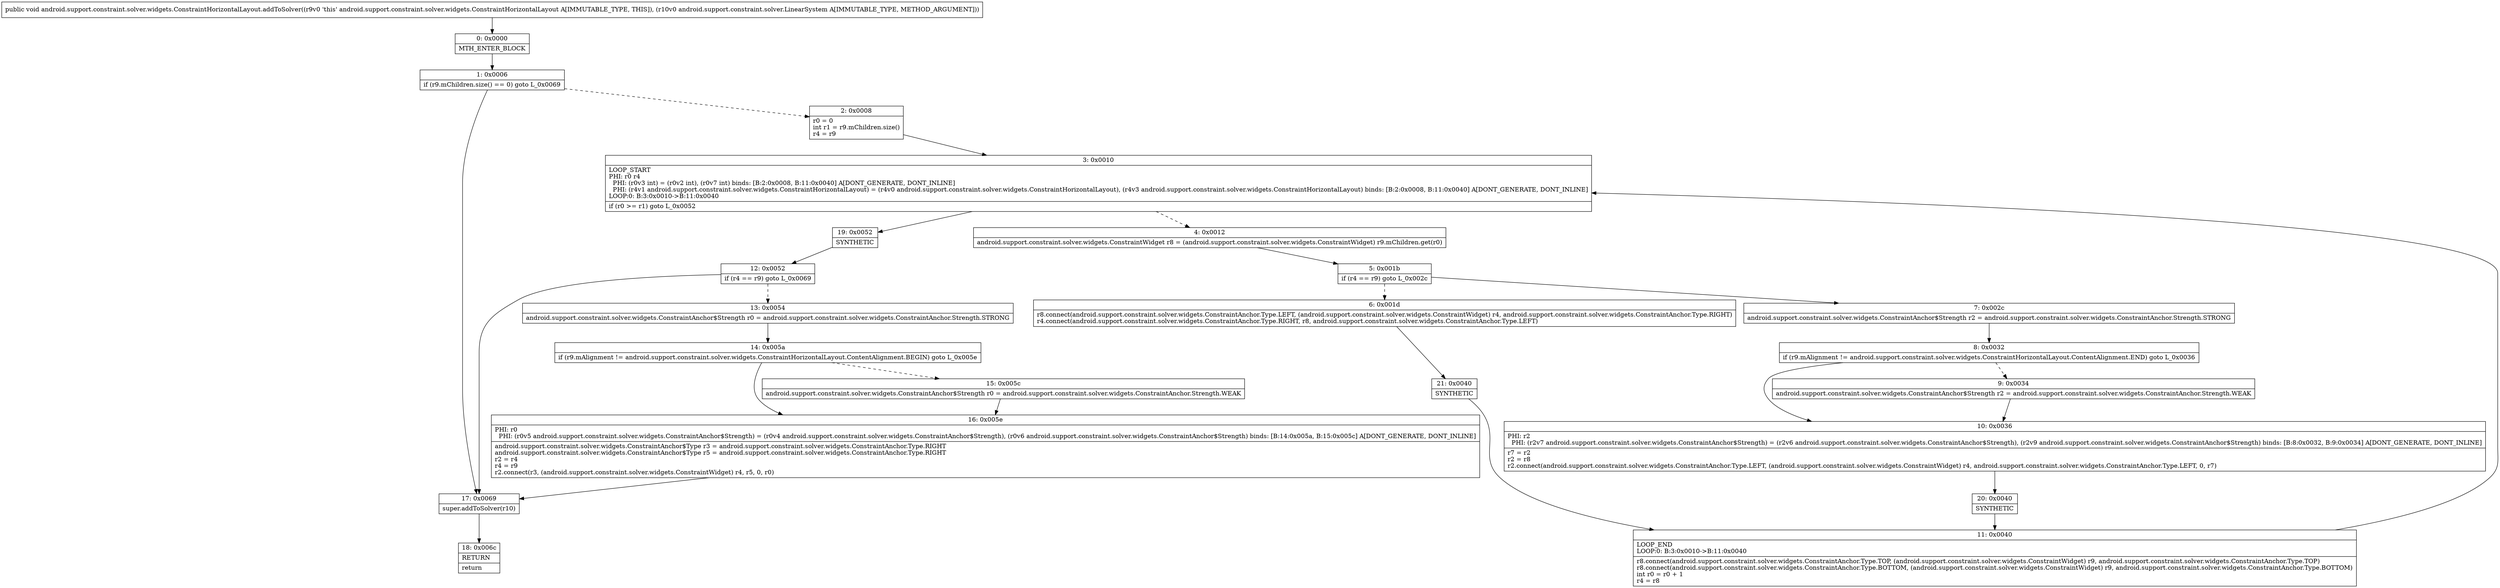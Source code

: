 digraph "CFG forandroid.support.constraint.solver.widgets.ConstraintHorizontalLayout.addToSolver(Landroid\/support\/constraint\/solver\/LinearSystem;)V" {
Node_0 [shape=record,label="{0\:\ 0x0000|MTH_ENTER_BLOCK\l}"];
Node_1 [shape=record,label="{1\:\ 0x0006|if (r9.mChildren.size() == 0) goto L_0x0069\l}"];
Node_2 [shape=record,label="{2\:\ 0x0008|r0 = 0\lint r1 = r9.mChildren.size()\lr4 = r9\l}"];
Node_3 [shape=record,label="{3\:\ 0x0010|LOOP_START\lPHI: r0 r4 \l  PHI: (r0v3 int) = (r0v2 int), (r0v7 int) binds: [B:2:0x0008, B:11:0x0040] A[DONT_GENERATE, DONT_INLINE]\l  PHI: (r4v1 android.support.constraint.solver.widgets.ConstraintHorizontalLayout) = (r4v0 android.support.constraint.solver.widgets.ConstraintHorizontalLayout), (r4v3 android.support.constraint.solver.widgets.ConstraintHorizontalLayout) binds: [B:2:0x0008, B:11:0x0040] A[DONT_GENERATE, DONT_INLINE]\lLOOP:0: B:3:0x0010\-\>B:11:0x0040\l|if (r0 \>= r1) goto L_0x0052\l}"];
Node_4 [shape=record,label="{4\:\ 0x0012|android.support.constraint.solver.widgets.ConstraintWidget r8 = (android.support.constraint.solver.widgets.ConstraintWidget) r9.mChildren.get(r0)\l}"];
Node_5 [shape=record,label="{5\:\ 0x001b|if (r4 == r9) goto L_0x002c\l}"];
Node_6 [shape=record,label="{6\:\ 0x001d|r8.connect(android.support.constraint.solver.widgets.ConstraintAnchor.Type.LEFT, (android.support.constraint.solver.widgets.ConstraintWidget) r4, android.support.constraint.solver.widgets.ConstraintAnchor.Type.RIGHT)\lr4.connect(android.support.constraint.solver.widgets.ConstraintAnchor.Type.RIGHT, r8, android.support.constraint.solver.widgets.ConstraintAnchor.Type.LEFT)\l}"];
Node_7 [shape=record,label="{7\:\ 0x002c|android.support.constraint.solver.widgets.ConstraintAnchor$Strength r2 = android.support.constraint.solver.widgets.ConstraintAnchor.Strength.STRONG\l}"];
Node_8 [shape=record,label="{8\:\ 0x0032|if (r9.mAlignment != android.support.constraint.solver.widgets.ConstraintHorizontalLayout.ContentAlignment.END) goto L_0x0036\l}"];
Node_9 [shape=record,label="{9\:\ 0x0034|android.support.constraint.solver.widgets.ConstraintAnchor$Strength r2 = android.support.constraint.solver.widgets.ConstraintAnchor.Strength.WEAK\l}"];
Node_10 [shape=record,label="{10\:\ 0x0036|PHI: r2 \l  PHI: (r2v7 android.support.constraint.solver.widgets.ConstraintAnchor$Strength) = (r2v6 android.support.constraint.solver.widgets.ConstraintAnchor$Strength), (r2v9 android.support.constraint.solver.widgets.ConstraintAnchor$Strength) binds: [B:8:0x0032, B:9:0x0034] A[DONT_GENERATE, DONT_INLINE]\l|r7 = r2\lr2 = r8\lr2.connect(android.support.constraint.solver.widgets.ConstraintAnchor.Type.LEFT, (android.support.constraint.solver.widgets.ConstraintWidget) r4, android.support.constraint.solver.widgets.ConstraintAnchor.Type.LEFT, 0, r7)\l}"];
Node_11 [shape=record,label="{11\:\ 0x0040|LOOP_END\lLOOP:0: B:3:0x0010\-\>B:11:0x0040\l|r8.connect(android.support.constraint.solver.widgets.ConstraintAnchor.Type.TOP, (android.support.constraint.solver.widgets.ConstraintWidget) r9, android.support.constraint.solver.widgets.ConstraintAnchor.Type.TOP)\lr8.connect(android.support.constraint.solver.widgets.ConstraintAnchor.Type.BOTTOM, (android.support.constraint.solver.widgets.ConstraintWidget) r9, android.support.constraint.solver.widgets.ConstraintAnchor.Type.BOTTOM)\lint r0 = r0 + 1\lr4 = r8\l}"];
Node_12 [shape=record,label="{12\:\ 0x0052|if (r4 == r9) goto L_0x0069\l}"];
Node_13 [shape=record,label="{13\:\ 0x0054|android.support.constraint.solver.widgets.ConstraintAnchor$Strength r0 = android.support.constraint.solver.widgets.ConstraintAnchor.Strength.STRONG\l}"];
Node_14 [shape=record,label="{14\:\ 0x005a|if (r9.mAlignment != android.support.constraint.solver.widgets.ConstraintHorizontalLayout.ContentAlignment.BEGIN) goto L_0x005e\l}"];
Node_15 [shape=record,label="{15\:\ 0x005c|android.support.constraint.solver.widgets.ConstraintAnchor$Strength r0 = android.support.constraint.solver.widgets.ConstraintAnchor.Strength.WEAK\l}"];
Node_16 [shape=record,label="{16\:\ 0x005e|PHI: r0 \l  PHI: (r0v5 android.support.constraint.solver.widgets.ConstraintAnchor$Strength) = (r0v4 android.support.constraint.solver.widgets.ConstraintAnchor$Strength), (r0v6 android.support.constraint.solver.widgets.ConstraintAnchor$Strength) binds: [B:14:0x005a, B:15:0x005c] A[DONT_GENERATE, DONT_INLINE]\l|android.support.constraint.solver.widgets.ConstraintAnchor$Type r3 = android.support.constraint.solver.widgets.ConstraintAnchor.Type.RIGHT\landroid.support.constraint.solver.widgets.ConstraintAnchor$Type r5 = android.support.constraint.solver.widgets.ConstraintAnchor.Type.RIGHT\lr2 = r4\lr4 = r9\lr2.connect(r3, (android.support.constraint.solver.widgets.ConstraintWidget) r4, r5, 0, r0)\l}"];
Node_17 [shape=record,label="{17\:\ 0x0069|super.addToSolver(r10)\l}"];
Node_18 [shape=record,label="{18\:\ 0x006c|RETURN\l|return\l}"];
Node_19 [shape=record,label="{19\:\ 0x0052|SYNTHETIC\l}"];
Node_20 [shape=record,label="{20\:\ 0x0040|SYNTHETIC\l}"];
Node_21 [shape=record,label="{21\:\ 0x0040|SYNTHETIC\l}"];
MethodNode[shape=record,label="{public void android.support.constraint.solver.widgets.ConstraintHorizontalLayout.addToSolver((r9v0 'this' android.support.constraint.solver.widgets.ConstraintHorizontalLayout A[IMMUTABLE_TYPE, THIS]), (r10v0 android.support.constraint.solver.LinearSystem A[IMMUTABLE_TYPE, METHOD_ARGUMENT])) }"];
MethodNode -> Node_0;
Node_0 -> Node_1;
Node_1 -> Node_2[style=dashed];
Node_1 -> Node_17;
Node_2 -> Node_3;
Node_3 -> Node_4[style=dashed];
Node_3 -> Node_19;
Node_4 -> Node_5;
Node_5 -> Node_6[style=dashed];
Node_5 -> Node_7;
Node_6 -> Node_21;
Node_7 -> Node_8;
Node_8 -> Node_9[style=dashed];
Node_8 -> Node_10;
Node_9 -> Node_10;
Node_10 -> Node_20;
Node_11 -> Node_3;
Node_12 -> Node_13[style=dashed];
Node_12 -> Node_17;
Node_13 -> Node_14;
Node_14 -> Node_15[style=dashed];
Node_14 -> Node_16;
Node_15 -> Node_16;
Node_16 -> Node_17;
Node_17 -> Node_18;
Node_19 -> Node_12;
Node_20 -> Node_11;
Node_21 -> Node_11;
}

